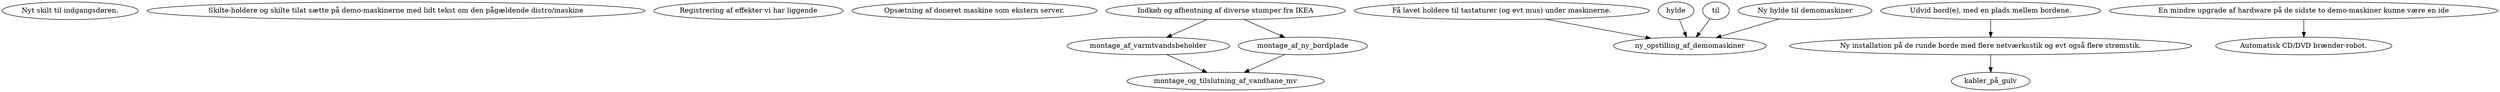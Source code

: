 digraph xxx {
    nyt_dørskilt [ label="Nyt skilt til indgangsdøren." ];
    skilteholdere [ label="Skilte-holdere og skilte tilat sætte på demo-maskinerne med lidt tekst om den pågældende distro/maskine" ];
    registerer_udstyr [ label="Registrering af effekter vi har liggende" ];
    ny_bootserver [ label="Opsætning af doneret maskine som ekstern server." ];
    
    indkøb_hos_ikea [ label="Indkøb og afhentning af diverse stumper fra IKEA" ];
    indkøb_hos_ikea -> {montage_af_varmtvandsbeholder,montage_af_ny_bordplade} -> montage_og_tilslutning_af_vandhane_mv

    lav_keyboard_holdere [ label="Få lavet holdere til tastaturer (og evt mus) under maskinerne." ];
    hylde til demomaskiner [ label="Ny hylde til demomaskiner" ];
    {lav_keyboard_holdere,hylde til demomaskiner} -> ny_opstilling_af_demomaskiner;

    udvid_borde [ label="Udvid bord(e), med en plads mellem bordene." ];
    bord_instalationer [ label="Ny installation på de runde borde med flere netværksstik og evt også flere strømstik." ];
    kabler_på_gulv [ labek="Kabler til bordet ved projektoren skal lægges ned på gulvet i kabelkanal." ];
    udvid_borde -> bord_instalationer -> kabler_på_gulv;

    upgrade_demomaskiner [ label="En mindre upgrade af hardware på de sidste to demo-maskiner kunne være en ide" ];
    cd_brænder [ label="Automatisk CD/DVD brænder-robot." ];
    upgrade_demomaskiner -> cd_brænder;
}
